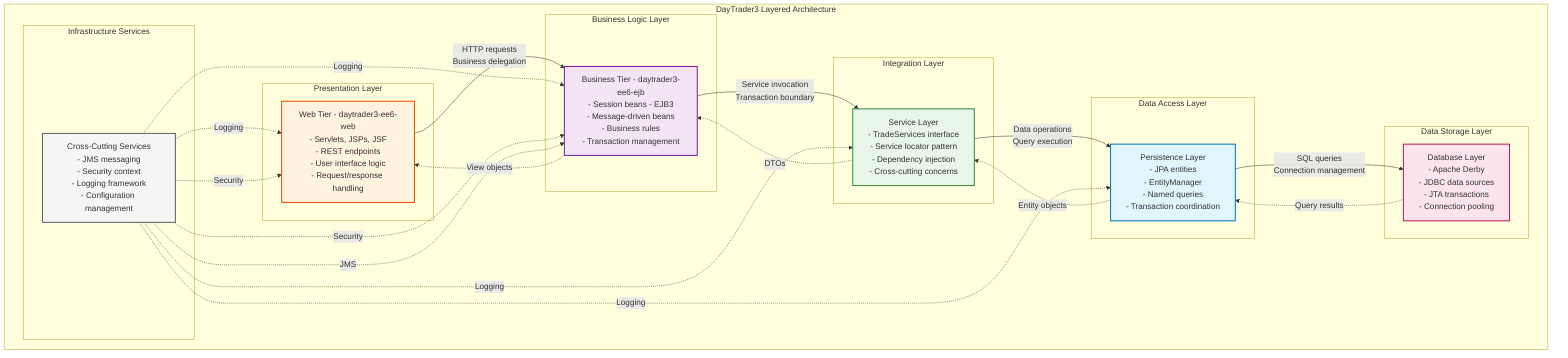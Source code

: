 graph TB
    subgraph "DayTrader3 Layered Architecture"
        subgraph "Presentation Layer"
            PRES[Web Tier - daytrader3-ee6-web<br/>- Servlets, JSPs, JSF<br/>- REST endpoints<br/>- User interface logic<br/>- Request/response handling]
        end

        subgraph "Business Logic Layer"
            BIZ[Business Tier - daytrader3-ee6-ejb<br/>- Session beans - EJB3<br/>- Message-driven beans<br/>- Business rules<br/>- Transaction management]
        end

        subgraph "Integration Layer"
            INT[Service Layer<br/>- TradeServices interface<br/>- Service locator pattern<br/>- Dependency injection<br/>- Cross-cutting concerns]
        end

        subgraph "Data Access Layer"
            DATA[Persistence Layer<br/>- JPA entities<br/>- EntityManager<br/>- Named queries<br/>- Transaction coordination]
        end

        subgraph "Data Storage Layer"
            STORE[Database Layer<br/>- Apache Derby<br/>- JDBC data sources<br/>- JTA transactions<br/>- Connection pooling]
        end

        subgraph "Infrastructure Services"
            INFRA[Cross-Cutting Services<br/>- JMS messaging<br/>- Security context<br/>- Logging framework<br/>- Configuration management]
        end
    end

    %% Layer relationships
    PRES -->|HTTP requests<br/>Business delegation| BIZ
    BIZ -->|Service invocation<br/>Transaction boundary| INT
    INT -->|Data operations<br/>Query execution| DATA
    DATA -->|SQL queries<br/>Connection management| STORE
    
    %% Cross-cutting relationships
    INFRA -.->|Logging| PRES
    INFRA -.->|Logging| BIZ
    INFRA -.->|Logging| INT
    INFRA -.->|Logging| DATA
    
    INFRA -.->|Security| PRES
    INFRA -.->|Security| BIZ
    
    INFRA -.->|JMS| BIZ
    
    %% Bidirectional data flow
    STORE -.->|Query results| DATA
    DATA -.->|Entity objects| INT
    INT -.->|DTOs| BIZ
    BIZ -.->|View objects| PRES

    %% Styling
    classDef presentation fill:#fff3e0,stroke:#e65100,stroke-width:2px
    classDef business fill:#f3e5f5,stroke:#7b1fa2,stroke-width:2px
    classDef integration fill:#e8f5e9,stroke:#388e3c,stroke-width:2px
    classDef data fill:#e1f5fe,stroke:#0277bd,stroke-width:2px
    classDef storage fill:#fce4ec,stroke:#c2185b,stroke-width:2px
    classDef infra fill:#f5f5f5,stroke:#616161,stroke-width:2px

    class PRES presentation
    class BIZ business
    class INT integration
    class DATA data
    class STORE storage
    class INFRA infra